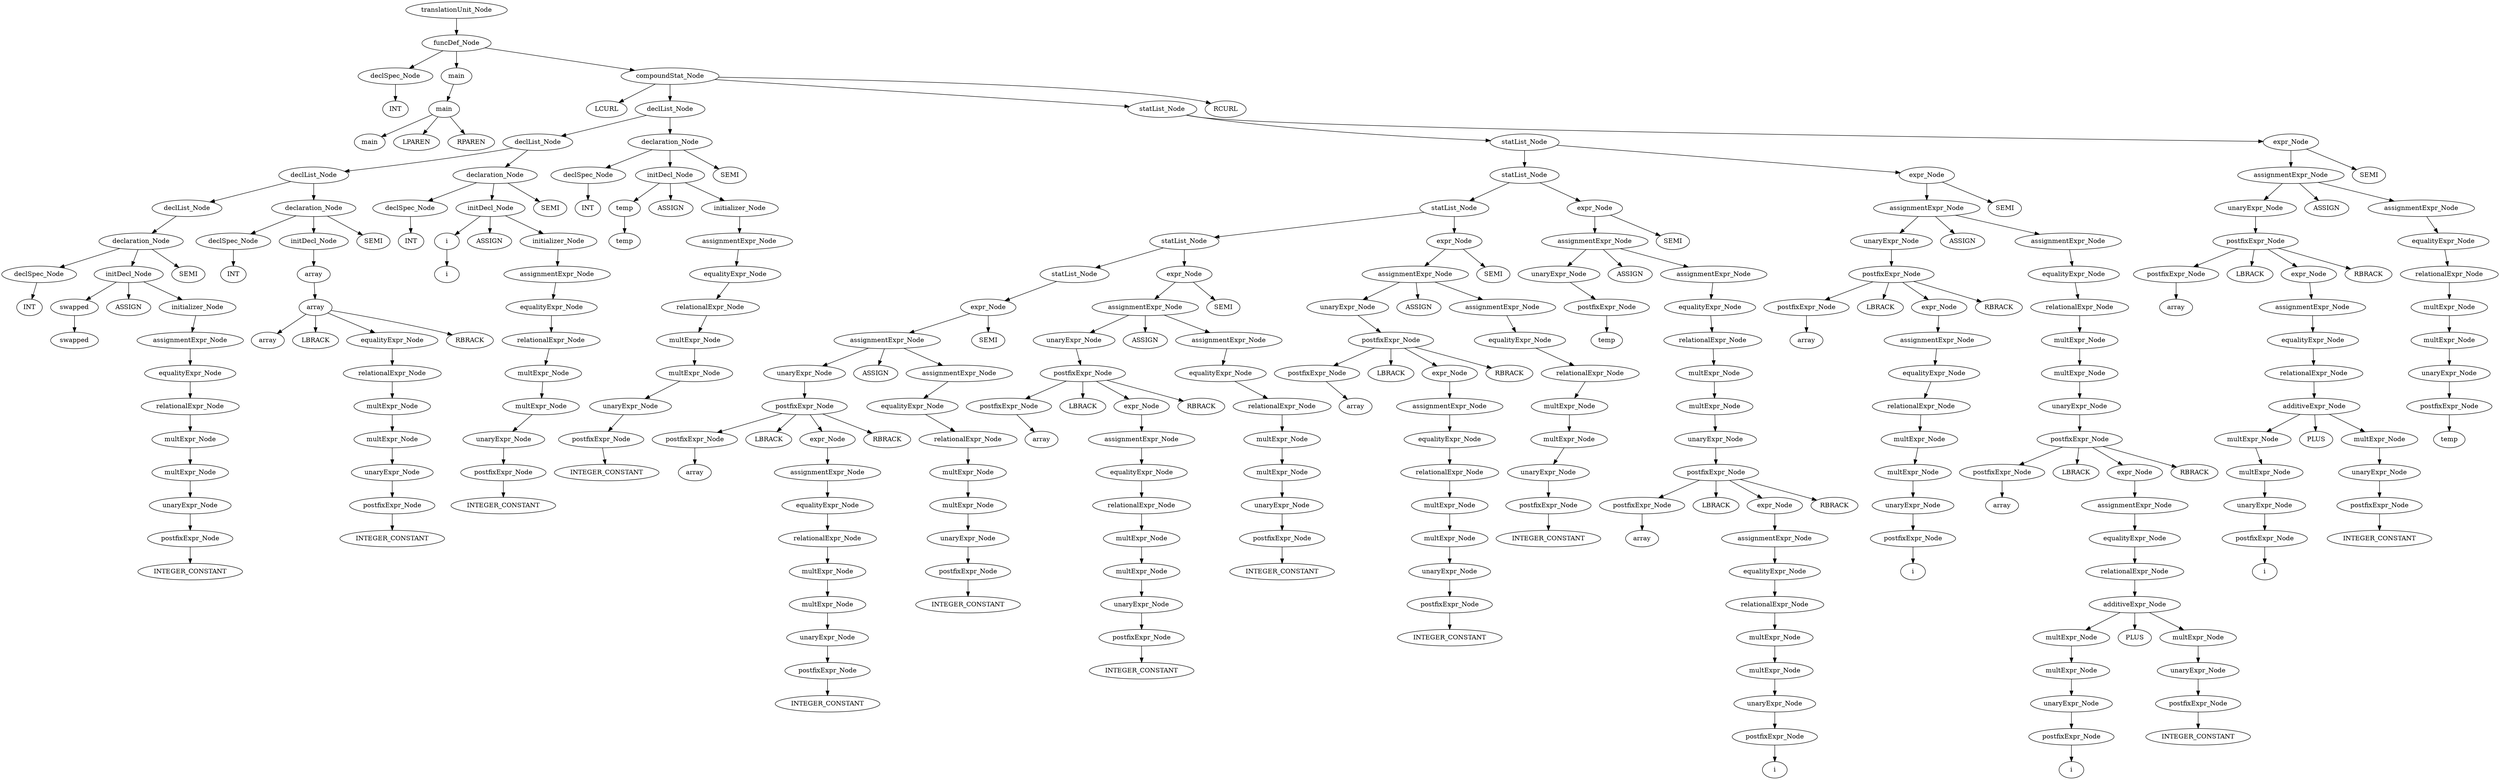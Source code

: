 digraph{
graph[ordering = out]
INT_1 [label = "INT"];
declSpec_Node_2 [label = "declSpec_Node"];
declSpec_Node_2 -> INT_1;
main_3 [label = "main"];
main_4 [label = "main"];
main_4 -> main_3;
main_4 -> LPAREN0;
LPAREN0[label=LPAREN];
main_4 -> RPAREN1;
RPAREN1[label=RPAREN];
main_5 [label = "main"];
main_5 -> main_4;
INT_6 [label = "INT"];
declSpec_Node_7 [label = "declSpec_Node"];
declSpec_Node_7 -> INT_6;
swapped_8 [label = "swapped"];
swapped_9 [label = "swapped"];
swapped_9 -> swapped_8;
INTEGER_CONSTANT_10 [label = "INTEGER_CONSTANT"];
postfixExpr_Node_11 [label = "postfixExpr_Node"];
postfixExpr_Node_11 -> INTEGER_CONSTANT_10;
unaryExpr_Node_12 [label = "unaryExpr_Node"];
unaryExpr_Node_12 -> postfixExpr_Node_11;
multExpr_Node_13 [label = "multExpr_Node"];
multExpr_Node_13 -> unaryExpr_Node_12;
multExpr_Node_14 [label = "multExpr_Node"];
multExpr_Node_14 -> multExpr_Node_13;
relationalExpr_Node_15 [label = "relationalExpr_Node"];
relationalExpr_Node_15 -> multExpr_Node_14;
equalityExpr_Node_16 [label = "equalityExpr_Node"];
equalityExpr_Node_16 -> relationalExpr_Node_15;
assignmentExpr_Node_17 [label = "assignmentExpr_Node"];
assignmentExpr_Node_17 -> equalityExpr_Node_16;
initializer_Node_18 [label = "initializer_Node"];
initializer_Node_18 -> assignmentExpr_Node_17;
initDecl_Node_19 [label = "initDecl_Node"];
initDecl_Node_19 -> swapped_9;
initDecl_Node_19 -> ASSIGN2;
ASSIGN2[label=ASSIGN];
initDecl_Node_19 -> initializer_Node_18;
declaration_Node_20 [label = "declaration_Node"];
declaration_Node_20 -> declSpec_Node_7;
declaration_Node_20 -> initDecl_Node_19;
declaration_Node_20 -> SEMI3;
SEMI3[label=SEMI];
declList_Node_21 [label = "declList_Node"];
declList_Node_21 -> declaration_Node_20;
INT_22 [label = "INT"];
declSpec_Node_23 [label = "declSpec_Node"];
declSpec_Node_23 -> INT_22;
array_24 [label = "array"];
INTEGER_CONSTANT_25 [label = "INTEGER_CONSTANT"];
postfixExpr_Node_26 [label = "postfixExpr_Node"];
postfixExpr_Node_26 -> INTEGER_CONSTANT_25;
unaryExpr_Node_27 [label = "unaryExpr_Node"];
unaryExpr_Node_27 -> postfixExpr_Node_26;
multExpr_Node_28 [label = "multExpr_Node"];
multExpr_Node_28 -> unaryExpr_Node_27;
multExpr_Node_29 [label = "multExpr_Node"];
multExpr_Node_29 -> multExpr_Node_28;
relationalExpr_Node_30 [label = "relationalExpr_Node"];
relationalExpr_Node_30 -> multExpr_Node_29;
equalityExpr_Node_31 [label = "equalityExpr_Node"];
equalityExpr_Node_31 -> relationalExpr_Node_30;
array_32 [label = "array"];
array_32 -> array_24;
array_32 -> LBRACK4;
LBRACK4[label=LBRACK];
array_32 -> equalityExpr_Node_31;
array_32 -> RBRACK5;
RBRACK5[label=RBRACK];
array_33 [label = "array"];
array_33 -> array_32;
initDecl_Node_34 [label = "initDecl_Node"];
initDecl_Node_34 -> array_33;
declaration_Node_35 [label = "declaration_Node"];
declaration_Node_35 -> declSpec_Node_23;
declaration_Node_35 -> initDecl_Node_34;
declaration_Node_35 -> SEMI6;
SEMI6[label=SEMI];
declList_Node_36 [label = "declList_Node"];
declList_Node_36 -> declList_Node_21;
declList_Node_36 -> declaration_Node_35;
INT_37 [label = "INT"];
declSpec_Node_38 [label = "declSpec_Node"];
declSpec_Node_38 -> INT_37;
i_39 [label = "i"];
i_40 [label = "i"];
i_40 -> i_39;
INTEGER_CONSTANT_41 [label = "INTEGER_CONSTANT"];
postfixExpr_Node_42 [label = "postfixExpr_Node"];
postfixExpr_Node_42 -> INTEGER_CONSTANT_41;
unaryExpr_Node_43 [label = "unaryExpr_Node"];
unaryExpr_Node_43 -> postfixExpr_Node_42;
multExpr_Node_44 [label = "multExpr_Node"];
multExpr_Node_44 -> unaryExpr_Node_43;
multExpr_Node_45 [label = "multExpr_Node"];
multExpr_Node_45 -> multExpr_Node_44;
relationalExpr_Node_46 [label = "relationalExpr_Node"];
relationalExpr_Node_46 -> multExpr_Node_45;
equalityExpr_Node_47 [label = "equalityExpr_Node"];
equalityExpr_Node_47 -> relationalExpr_Node_46;
assignmentExpr_Node_48 [label = "assignmentExpr_Node"];
assignmentExpr_Node_48 -> equalityExpr_Node_47;
initializer_Node_49 [label = "initializer_Node"];
initializer_Node_49 -> assignmentExpr_Node_48;
initDecl_Node_50 [label = "initDecl_Node"];
initDecl_Node_50 -> i_40;
initDecl_Node_50 -> ASSIGN7;
ASSIGN7[label=ASSIGN];
initDecl_Node_50 -> initializer_Node_49;
declaration_Node_51 [label = "declaration_Node"];
declaration_Node_51 -> declSpec_Node_38;
declaration_Node_51 -> initDecl_Node_50;
declaration_Node_51 -> SEMI8;
SEMI8[label=SEMI];
declList_Node_52 [label = "declList_Node"];
declList_Node_52 -> declList_Node_36;
declList_Node_52 -> declaration_Node_51;
INT_53 [label = "INT"];
declSpec_Node_54 [label = "declSpec_Node"];
declSpec_Node_54 -> INT_53;
temp_55 [label = "temp"];
temp_56 [label = "temp"];
temp_56 -> temp_55;
INTEGER_CONSTANT_57 [label = "INTEGER_CONSTANT"];
postfixExpr_Node_58 [label = "postfixExpr_Node"];
postfixExpr_Node_58 -> INTEGER_CONSTANT_57;
unaryExpr_Node_59 [label = "unaryExpr_Node"];
unaryExpr_Node_59 -> postfixExpr_Node_58;
multExpr_Node_60 [label = "multExpr_Node"];
multExpr_Node_60 -> unaryExpr_Node_59;
multExpr_Node_61 [label = "multExpr_Node"];
multExpr_Node_61 -> multExpr_Node_60;
relationalExpr_Node_62 [label = "relationalExpr_Node"];
relationalExpr_Node_62 -> multExpr_Node_61;
equalityExpr_Node_63 [label = "equalityExpr_Node"];
equalityExpr_Node_63 -> relationalExpr_Node_62;
assignmentExpr_Node_64 [label = "assignmentExpr_Node"];
assignmentExpr_Node_64 -> equalityExpr_Node_63;
initializer_Node_65 [label = "initializer_Node"];
initializer_Node_65 -> assignmentExpr_Node_64;
initDecl_Node_66 [label = "initDecl_Node"];
initDecl_Node_66 -> temp_56;
initDecl_Node_66 -> ASSIGN9;
ASSIGN9[label=ASSIGN];
initDecl_Node_66 -> initializer_Node_65;
declaration_Node_67 [label = "declaration_Node"];
declaration_Node_67 -> declSpec_Node_54;
declaration_Node_67 -> initDecl_Node_66;
declaration_Node_67 -> SEMI10;
SEMI10[label=SEMI];
declList_Node_68 [label = "declList_Node"];
declList_Node_68 -> declList_Node_52;
declList_Node_68 -> declaration_Node_67;
array_69 [label = "array"];
postfixExpr_Node_70 [label = "postfixExpr_Node"];
postfixExpr_Node_70 -> array_69;
INTEGER_CONSTANT_71 [label = "INTEGER_CONSTANT"];
postfixExpr_Node_72 [label = "postfixExpr_Node"];
postfixExpr_Node_72 -> INTEGER_CONSTANT_71;
unaryExpr_Node_73 [label = "unaryExpr_Node"];
unaryExpr_Node_73 -> postfixExpr_Node_72;
multExpr_Node_74 [label = "multExpr_Node"];
multExpr_Node_74 -> unaryExpr_Node_73;
multExpr_Node_75 [label = "multExpr_Node"];
multExpr_Node_75 -> multExpr_Node_74;
relationalExpr_Node_76 [label = "relationalExpr_Node"];
relationalExpr_Node_76 -> multExpr_Node_75;
equalityExpr_Node_77 [label = "equalityExpr_Node"];
equalityExpr_Node_77 -> relationalExpr_Node_76;
assignmentExpr_Node_78 [label = "assignmentExpr_Node"];
assignmentExpr_Node_78 -> equalityExpr_Node_77;
expr_Node_79 [label = "expr_Node"];
expr_Node_79 -> assignmentExpr_Node_78;
postfixExpr_Node_80 [label = "postfixExpr_Node"];
postfixExpr_Node_80 -> postfixExpr_Node_70;
postfixExpr_Node_80 -> LBRACK11;
LBRACK11[label=LBRACK];
postfixExpr_Node_80 -> expr_Node_79;
postfixExpr_Node_80 -> RBRACK12;
RBRACK12[label=RBRACK];
unaryExpr_Node_81 [label = "unaryExpr_Node"];
unaryExpr_Node_81 -> postfixExpr_Node_80;
ASSIGN_82 [label = "ASSIGN"];
INTEGER_CONSTANT_83 [label = "INTEGER_CONSTANT"];
postfixExpr_Node_84 [label = "postfixExpr_Node"];
postfixExpr_Node_84 -> INTEGER_CONSTANT_83;
unaryExpr_Node_85 [label = "unaryExpr_Node"];
unaryExpr_Node_85 -> postfixExpr_Node_84;
multExpr_Node_86 [label = "multExpr_Node"];
multExpr_Node_86 -> unaryExpr_Node_85;
multExpr_Node_87 [label = "multExpr_Node"];
multExpr_Node_87 -> multExpr_Node_86;
relationalExpr_Node_88 [label = "relationalExpr_Node"];
relationalExpr_Node_88 -> multExpr_Node_87;
equalityExpr_Node_89 [label = "equalityExpr_Node"];
equalityExpr_Node_89 -> relationalExpr_Node_88;
assignmentExpr_Node_90 [label = "assignmentExpr_Node"];
assignmentExpr_Node_90 -> equalityExpr_Node_89;
assignmentExpr_Node_91 [label = "assignmentExpr_Node"];
assignmentExpr_Node_91 -> unaryExpr_Node_81;
assignmentExpr_Node_91 -> ASSIGN_82;
assignmentExpr_Node_91 -> assignmentExpr_Node_90;
expr_Node_92 [label = "expr_Node"];
expr_Node_92 -> assignmentExpr_Node_91;
expr_Node_92 -> SEMI13;
SEMI13[label=SEMI];
statList_Node_93 [label = "statList_Node"];
statList_Node_93 -> expr_Node_92;
array_94 [label = "array"];
postfixExpr_Node_95 [label = "postfixExpr_Node"];
postfixExpr_Node_95 -> array_94;
INTEGER_CONSTANT_96 [label = "INTEGER_CONSTANT"];
postfixExpr_Node_97 [label = "postfixExpr_Node"];
postfixExpr_Node_97 -> INTEGER_CONSTANT_96;
unaryExpr_Node_98 [label = "unaryExpr_Node"];
unaryExpr_Node_98 -> postfixExpr_Node_97;
multExpr_Node_99 [label = "multExpr_Node"];
multExpr_Node_99 -> unaryExpr_Node_98;
multExpr_Node_100 [label = "multExpr_Node"];
multExpr_Node_100 -> multExpr_Node_99;
relationalExpr_Node_101 [label = "relationalExpr_Node"];
relationalExpr_Node_101 -> multExpr_Node_100;
equalityExpr_Node_102 [label = "equalityExpr_Node"];
equalityExpr_Node_102 -> relationalExpr_Node_101;
assignmentExpr_Node_103 [label = "assignmentExpr_Node"];
assignmentExpr_Node_103 -> equalityExpr_Node_102;
expr_Node_104 [label = "expr_Node"];
expr_Node_104 -> assignmentExpr_Node_103;
postfixExpr_Node_105 [label = "postfixExpr_Node"];
postfixExpr_Node_105 -> postfixExpr_Node_95;
postfixExpr_Node_105 -> LBRACK14;
LBRACK14[label=LBRACK];
postfixExpr_Node_105 -> expr_Node_104;
postfixExpr_Node_105 -> RBRACK15;
RBRACK15[label=RBRACK];
unaryExpr_Node_106 [label = "unaryExpr_Node"];
unaryExpr_Node_106 -> postfixExpr_Node_105;
ASSIGN_107 [label = "ASSIGN"];
INTEGER_CONSTANT_108 [label = "INTEGER_CONSTANT"];
postfixExpr_Node_109 [label = "postfixExpr_Node"];
postfixExpr_Node_109 -> INTEGER_CONSTANT_108;
unaryExpr_Node_110 [label = "unaryExpr_Node"];
unaryExpr_Node_110 -> postfixExpr_Node_109;
multExpr_Node_111 [label = "multExpr_Node"];
multExpr_Node_111 -> unaryExpr_Node_110;
multExpr_Node_112 [label = "multExpr_Node"];
multExpr_Node_112 -> multExpr_Node_111;
relationalExpr_Node_113 [label = "relationalExpr_Node"];
relationalExpr_Node_113 -> multExpr_Node_112;
equalityExpr_Node_114 [label = "equalityExpr_Node"];
equalityExpr_Node_114 -> relationalExpr_Node_113;
assignmentExpr_Node_115 [label = "assignmentExpr_Node"];
assignmentExpr_Node_115 -> equalityExpr_Node_114;
assignmentExpr_Node_116 [label = "assignmentExpr_Node"];
assignmentExpr_Node_116 -> unaryExpr_Node_106;
assignmentExpr_Node_116 -> ASSIGN_107;
assignmentExpr_Node_116 -> assignmentExpr_Node_115;
expr_Node_117 [label = "expr_Node"];
expr_Node_117 -> assignmentExpr_Node_116;
expr_Node_117 -> SEMI16;
SEMI16[label=SEMI];
statList_Node_118 [label = "statList_Node"];
statList_Node_118 -> statList_Node_93;
statList_Node_118 -> expr_Node_117;
array_119 [label = "array"];
postfixExpr_Node_120 [label = "postfixExpr_Node"];
postfixExpr_Node_120 -> array_119;
INTEGER_CONSTANT_121 [label = "INTEGER_CONSTANT"];
postfixExpr_Node_122 [label = "postfixExpr_Node"];
postfixExpr_Node_122 -> INTEGER_CONSTANT_121;
unaryExpr_Node_123 [label = "unaryExpr_Node"];
unaryExpr_Node_123 -> postfixExpr_Node_122;
multExpr_Node_124 [label = "multExpr_Node"];
multExpr_Node_124 -> unaryExpr_Node_123;
multExpr_Node_125 [label = "multExpr_Node"];
multExpr_Node_125 -> multExpr_Node_124;
relationalExpr_Node_126 [label = "relationalExpr_Node"];
relationalExpr_Node_126 -> multExpr_Node_125;
equalityExpr_Node_127 [label = "equalityExpr_Node"];
equalityExpr_Node_127 -> relationalExpr_Node_126;
assignmentExpr_Node_128 [label = "assignmentExpr_Node"];
assignmentExpr_Node_128 -> equalityExpr_Node_127;
expr_Node_129 [label = "expr_Node"];
expr_Node_129 -> assignmentExpr_Node_128;
postfixExpr_Node_130 [label = "postfixExpr_Node"];
postfixExpr_Node_130 -> postfixExpr_Node_120;
postfixExpr_Node_130 -> LBRACK17;
LBRACK17[label=LBRACK];
postfixExpr_Node_130 -> expr_Node_129;
postfixExpr_Node_130 -> RBRACK18;
RBRACK18[label=RBRACK];
unaryExpr_Node_131 [label = "unaryExpr_Node"];
unaryExpr_Node_131 -> postfixExpr_Node_130;
ASSIGN_132 [label = "ASSIGN"];
INTEGER_CONSTANT_133 [label = "INTEGER_CONSTANT"];
postfixExpr_Node_134 [label = "postfixExpr_Node"];
postfixExpr_Node_134 -> INTEGER_CONSTANT_133;
unaryExpr_Node_135 [label = "unaryExpr_Node"];
unaryExpr_Node_135 -> postfixExpr_Node_134;
multExpr_Node_136 [label = "multExpr_Node"];
multExpr_Node_136 -> unaryExpr_Node_135;
multExpr_Node_137 [label = "multExpr_Node"];
multExpr_Node_137 -> multExpr_Node_136;
relationalExpr_Node_138 [label = "relationalExpr_Node"];
relationalExpr_Node_138 -> multExpr_Node_137;
equalityExpr_Node_139 [label = "equalityExpr_Node"];
equalityExpr_Node_139 -> relationalExpr_Node_138;
assignmentExpr_Node_140 [label = "assignmentExpr_Node"];
assignmentExpr_Node_140 -> equalityExpr_Node_139;
assignmentExpr_Node_141 [label = "assignmentExpr_Node"];
assignmentExpr_Node_141 -> unaryExpr_Node_131;
assignmentExpr_Node_141 -> ASSIGN_132;
assignmentExpr_Node_141 -> assignmentExpr_Node_140;
expr_Node_142 [label = "expr_Node"];
expr_Node_142 -> assignmentExpr_Node_141;
expr_Node_142 -> SEMI19;
SEMI19[label=SEMI];
statList_Node_143 [label = "statList_Node"];
statList_Node_143 -> statList_Node_118;
statList_Node_143 -> expr_Node_142;
temp_144 [label = "temp"];
postfixExpr_Node_145 [label = "postfixExpr_Node"];
postfixExpr_Node_145 -> temp_144;
unaryExpr_Node_146 [label = "unaryExpr_Node"];
unaryExpr_Node_146 -> postfixExpr_Node_145;
ASSIGN_147 [label = "ASSIGN"];
array_148 [label = "array"];
postfixExpr_Node_149 [label = "postfixExpr_Node"];
postfixExpr_Node_149 -> array_148;
i_150 [label = "i"];
postfixExpr_Node_151 [label = "postfixExpr_Node"];
postfixExpr_Node_151 -> i_150;
unaryExpr_Node_152 [label = "unaryExpr_Node"];
unaryExpr_Node_152 -> postfixExpr_Node_151;
multExpr_Node_153 [label = "multExpr_Node"];
multExpr_Node_153 -> unaryExpr_Node_152;
multExpr_Node_154 [label = "multExpr_Node"];
multExpr_Node_154 -> multExpr_Node_153;
relationalExpr_Node_155 [label = "relationalExpr_Node"];
relationalExpr_Node_155 -> multExpr_Node_154;
equalityExpr_Node_156 [label = "equalityExpr_Node"];
equalityExpr_Node_156 -> relationalExpr_Node_155;
assignmentExpr_Node_157 [label = "assignmentExpr_Node"];
assignmentExpr_Node_157 -> equalityExpr_Node_156;
expr_Node_158 [label = "expr_Node"];
expr_Node_158 -> assignmentExpr_Node_157;
postfixExpr_Node_159 [label = "postfixExpr_Node"];
postfixExpr_Node_159 -> postfixExpr_Node_149;
postfixExpr_Node_159 -> LBRACK20;
LBRACK20[label=LBRACK];
postfixExpr_Node_159 -> expr_Node_158;
postfixExpr_Node_159 -> RBRACK21;
RBRACK21[label=RBRACK];
unaryExpr_Node_160 [label = "unaryExpr_Node"];
unaryExpr_Node_160 -> postfixExpr_Node_159;
multExpr_Node_161 [label = "multExpr_Node"];
multExpr_Node_161 -> unaryExpr_Node_160;
multExpr_Node_162 [label = "multExpr_Node"];
multExpr_Node_162 -> multExpr_Node_161;
relationalExpr_Node_163 [label = "relationalExpr_Node"];
relationalExpr_Node_163 -> multExpr_Node_162;
equalityExpr_Node_164 [label = "equalityExpr_Node"];
equalityExpr_Node_164 -> relationalExpr_Node_163;
assignmentExpr_Node_165 [label = "assignmentExpr_Node"];
assignmentExpr_Node_165 -> equalityExpr_Node_164;
assignmentExpr_Node_166 [label = "assignmentExpr_Node"];
assignmentExpr_Node_166 -> unaryExpr_Node_146;
assignmentExpr_Node_166 -> ASSIGN_147;
assignmentExpr_Node_166 -> assignmentExpr_Node_165;
expr_Node_167 [label = "expr_Node"];
expr_Node_167 -> assignmentExpr_Node_166;
expr_Node_167 -> SEMI22;
SEMI22[label=SEMI];
statList_Node_168 [label = "statList_Node"];
statList_Node_168 -> statList_Node_143;
statList_Node_168 -> expr_Node_167;
array_169 [label = "array"];
postfixExpr_Node_170 [label = "postfixExpr_Node"];
postfixExpr_Node_170 -> array_169;
i_171 [label = "i"];
postfixExpr_Node_172 [label = "postfixExpr_Node"];
postfixExpr_Node_172 -> i_171;
unaryExpr_Node_173 [label = "unaryExpr_Node"];
unaryExpr_Node_173 -> postfixExpr_Node_172;
multExpr_Node_174 [label = "multExpr_Node"];
multExpr_Node_174 -> unaryExpr_Node_173;
multExpr_Node_175 [label = "multExpr_Node"];
multExpr_Node_175 -> multExpr_Node_174;
relationalExpr_Node_176 [label = "relationalExpr_Node"];
relationalExpr_Node_176 -> multExpr_Node_175;
equalityExpr_Node_177 [label = "equalityExpr_Node"];
equalityExpr_Node_177 -> relationalExpr_Node_176;
assignmentExpr_Node_178 [label = "assignmentExpr_Node"];
assignmentExpr_Node_178 -> equalityExpr_Node_177;
expr_Node_179 [label = "expr_Node"];
expr_Node_179 -> assignmentExpr_Node_178;
postfixExpr_Node_180 [label = "postfixExpr_Node"];
postfixExpr_Node_180 -> postfixExpr_Node_170;
postfixExpr_Node_180 -> LBRACK23;
LBRACK23[label=LBRACK];
postfixExpr_Node_180 -> expr_Node_179;
postfixExpr_Node_180 -> RBRACK24;
RBRACK24[label=RBRACK];
unaryExpr_Node_181 [label = "unaryExpr_Node"];
unaryExpr_Node_181 -> postfixExpr_Node_180;
ASSIGN_182 [label = "ASSIGN"];
array_183 [label = "array"];
postfixExpr_Node_184 [label = "postfixExpr_Node"];
postfixExpr_Node_184 -> array_183;
i_185 [label = "i"];
postfixExpr_Node_186 [label = "postfixExpr_Node"];
postfixExpr_Node_186 -> i_185;
unaryExpr_Node_187 [label = "unaryExpr_Node"];
unaryExpr_Node_187 -> postfixExpr_Node_186;
multExpr_Node_188 [label = "multExpr_Node"];
multExpr_Node_188 -> unaryExpr_Node_187;
multExpr_Node_189 [label = "multExpr_Node"];
multExpr_Node_189 -> multExpr_Node_188;
INTEGER_CONSTANT_190 [label = "INTEGER_CONSTANT"];
postfixExpr_Node_191 [label = "postfixExpr_Node"];
postfixExpr_Node_191 -> INTEGER_CONSTANT_190;
unaryExpr_Node_192 [label = "unaryExpr_Node"];
unaryExpr_Node_192 -> postfixExpr_Node_191;
multExpr_Node_193 [label = "multExpr_Node"];
multExpr_Node_193 -> unaryExpr_Node_192;
additiveExpr_Node_194 [label = "additiveExpr_Node"];
additiveExpr_Node_194 -> multExpr_Node_189;
additiveExpr_Node_194 -> PLUS25;
PLUS25[label=PLUS];
additiveExpr_Node_194 -> multExpr_Node_193;
relationalExpr_Node_195 [label = "relationalExpr_Node"];
relationalExpr_Node_195 -> additiveExpr_Node_194;
equalityExpr_Node_196 [label = "equalityExpr_Node"];
equalityExpr_Node_196 -> relationalExpr_Node_195;
assignmentExpr_Node_197 [label = "assignmentExpr_Node"];
assignmentExpr_Node_197 -> equalityExpr_Node_196;
expr_Node_198 [label = "expr_Node"];
expr_Node_198 -> assignmentExpr_Node_197;
postfixExpr_Node_199 [label = "postfixExpr_Node"];
postfixExpr_Node_199 -> postfixExpr_Node_184;
postfixExpr_Node_199 -> LBRACK26;
LBRACK26[label=LBRACK];
postfixExpr_Node_199 -> expr_Node_198;
postfixExpr_Node_199 -> RBRACK27;
RBRACK27[label=RBRACK];
unaryExpr_Node_200 [label = "unaryExpr_Node"];
unaryExpr_Node_200 -> postfixExpr_Node_199;
multExpr_Node_201 [label = "multExpr_Node"];
multExpr_Node_201 -> unaryExpr_Node_200;
multExpr_Node_202 [label = "multExpr_Node"];
multExpr_Node_202 -> multExpr_Node_201;
relationalExpr_Node_203 [label = "relationalExpr_Node"];
relationalExpr_Node_203 -> multExpr_Node_202;
equalityExpr_Node_204 [label = "equalityExpr_Node"];
equalityExpr_Node_204 -> relationalExpr_Node_203;
assignmentExpr_Node_205 [label = "assignmentExpr_Node"];
assignmentExpr_Node_205 -> equalityExpr_Node_204;
assignmentExpr_Node_206 [label = "assignmentExpr_Node"];
assignmentExpr_Node_206 -> unaryExpr_Node_181;
assignmentExpr_Node_206 -> ASSIGN_182;
assignmentExpr_Node_206 -> assignmentExpr_Node_205;
expr_Node_207 [label = "expr_Node"];
expr_Node_207 -> assignmentExpr_Node_206;
expr_Node_207 -> SEMI28;
SEMI28[label=SEMI];
statList_Node_208 [label = "statList_Node"];
statList_Node_208 -> statList_Node_168;
statList_Node_208 -> expr_Node_207;
array_209 [label = "array"];
postfixExpr_Node_210 [label = "postfixExpr_Node"];
postfixExpr_Node_210 -> array_209;
i_211 [label = "i"];
postfixExpr_Node_212 [label = "postfixExpr_Node"];
postfixExpr_Node_212 -> i_211;
unaryExpr_Node_213 [label = "unaryExpr_Node"];
unaryExpr_Node_213 -> postfixExpr_Node_212;
multExpr_Node_214 [label = "multExpr_Node"];
multExpr_Node_214 -> unaryExpr_Node_213;
multExpr_Node_215 [label = "multExpr_Node"];
multExpr_Node_215 -> multExpr_Node_214;
INTEGER_CONSTANT_216 [label = "INTEGER_CONSTANT"];
postfixExpr_Node_217 [label = "postfixExpr_Node"];
postfixExpr_Node_217 -> INTEGER_CONSTANT_216;
unaryExpr_Node_218 [label = "unaryExpr_Node"];
unaryExpr_Node_218 -> postfixExpr_Node_217;
multExpr_Node_219 [label = "multExpr_Node"];
multExpr_Node_219 -> unaryExpr_Node_218;
additiveExpr_Node_220 [label = "additiveExpr_Node"];
additiveExpr_Node_220 -> multExpr_Node_215;
additiveExpr_Node_220 -> PLUS29;
PLUS29[label=PLUS];
additiveExpr_Node_220 -> multExpr_Node_219;
relationalExpr_Node_221 [label = "relationalExpr_Node"];
relationalExpr_Node_221 -> additiveExpr_Node_220;
equalityExpr_Node_222 [label = "equalityExpr_Node"];
equalityExpr_Node_222 -> relationalExpr_Node_221;
assignmentExpr_Node_223 [label = "assignmentExpr_Node"];
assignmentExpr_Node_223 -> equalityExpr_Node_222;
expr_Node_224 [label = "expr_Node"];
expr_Node_224 -> assignmentExpr_Node_223;
postfixExpr_Node_225 [label = "postfixExpr_Node"];
postfixExpr_Node_225 -> postfixExpr_Node_210;
postfixExpr_Node_225 -> LBRACK30;
LBRACK30[label=LBRACK];
postfixExpr_Node_225 -> expr_Node_224;
postfixExpr_Node_225 -> RBRACK31;
RBRACK31[label=RBRACK];
unaryExpr_Node_226 [label = "unaryExpr_Node"];
unaryExpr_Node_226 -> postfixExpr_Node_225;
ASSIGN_227 [label = "ASSIGN"];
temp_228 [label = "temp"];
postfixExpr_Node_229 [label = "postfixExpr_Node"];
postfixExpr_Node_229 -> temp_228;
unaryExpr_Node_230 [label = "unaryExpr_Node"];
unaryExpr_Node_230 -> postfixExpr_Node_229;
multExpr_Node_231 [label = "multExpr_Node"];
multExpr_Node_231 -> unaryExpr_Node_230;
multExpr_Node_232 [label = "multExpr_Node"];
multExpr_Node_232 -> multExpr_Node_231;
relationalExpr_Node_233 [label = "relationalExpr_Node"];
relationalExpr_Node_233 -> multExpr_Node_232;
equalityExpr_Node_234 [label = "equalityExpr_Node"];
equalityExpr_Node_234 -> relationalExpr_Node_233;
assignmentExpr_Node_235 [label = "assignmentExpr_Node"];
assignmentExpr_Node_235 -> equalityExpr_Node_234;
assignmentExpr_Node_236 [label = "assignmentExpr_Node"];
assignmentExpr_Node_236 -> unaryExpr_Node_226;
assignmentExpr_Node_236 -> ASSIGN_227;
assignmentExpr_Node_236 -> assignmentExpr_Node_235;
expr_Node_237 [label = "expr_Node"];
expr_Node_237 -> assignmentExpr_Node_236;
expr_Node_237 -> SEMI32;
SEMI32[label=SEMI];
statList_Node_238 [label = "statList_Node"];
statList_Node_238 -> statList_Node_208;
statList_Node_238 -> expr_Node_237;
compoundStat_Node_239 [label = "compoundStat_Node"];
compoundStat_Node_239 -> LCURL33;
LCURL33[label=LCURL];
compoundStat_Node_239 -> declList_Node_68;
compoundStat_Node_239 -> statList_Node_238;
compoundStat_Node_239 -> RCURL34;
RCURL34[label=RCURL];
funcDef_Node_240 [label = "funcDef_Node"];
funcDef_Node_240 -> declSpec_Node_2;
funcDef_Node_240 -> main_5;
funcDef_Node_240 -> compoundStat_Node_239;
translationUnit_Node_241 [label = "translationUnit_Node"];
translationUnit_Node_241 -> funcDef_Node_240;
}
